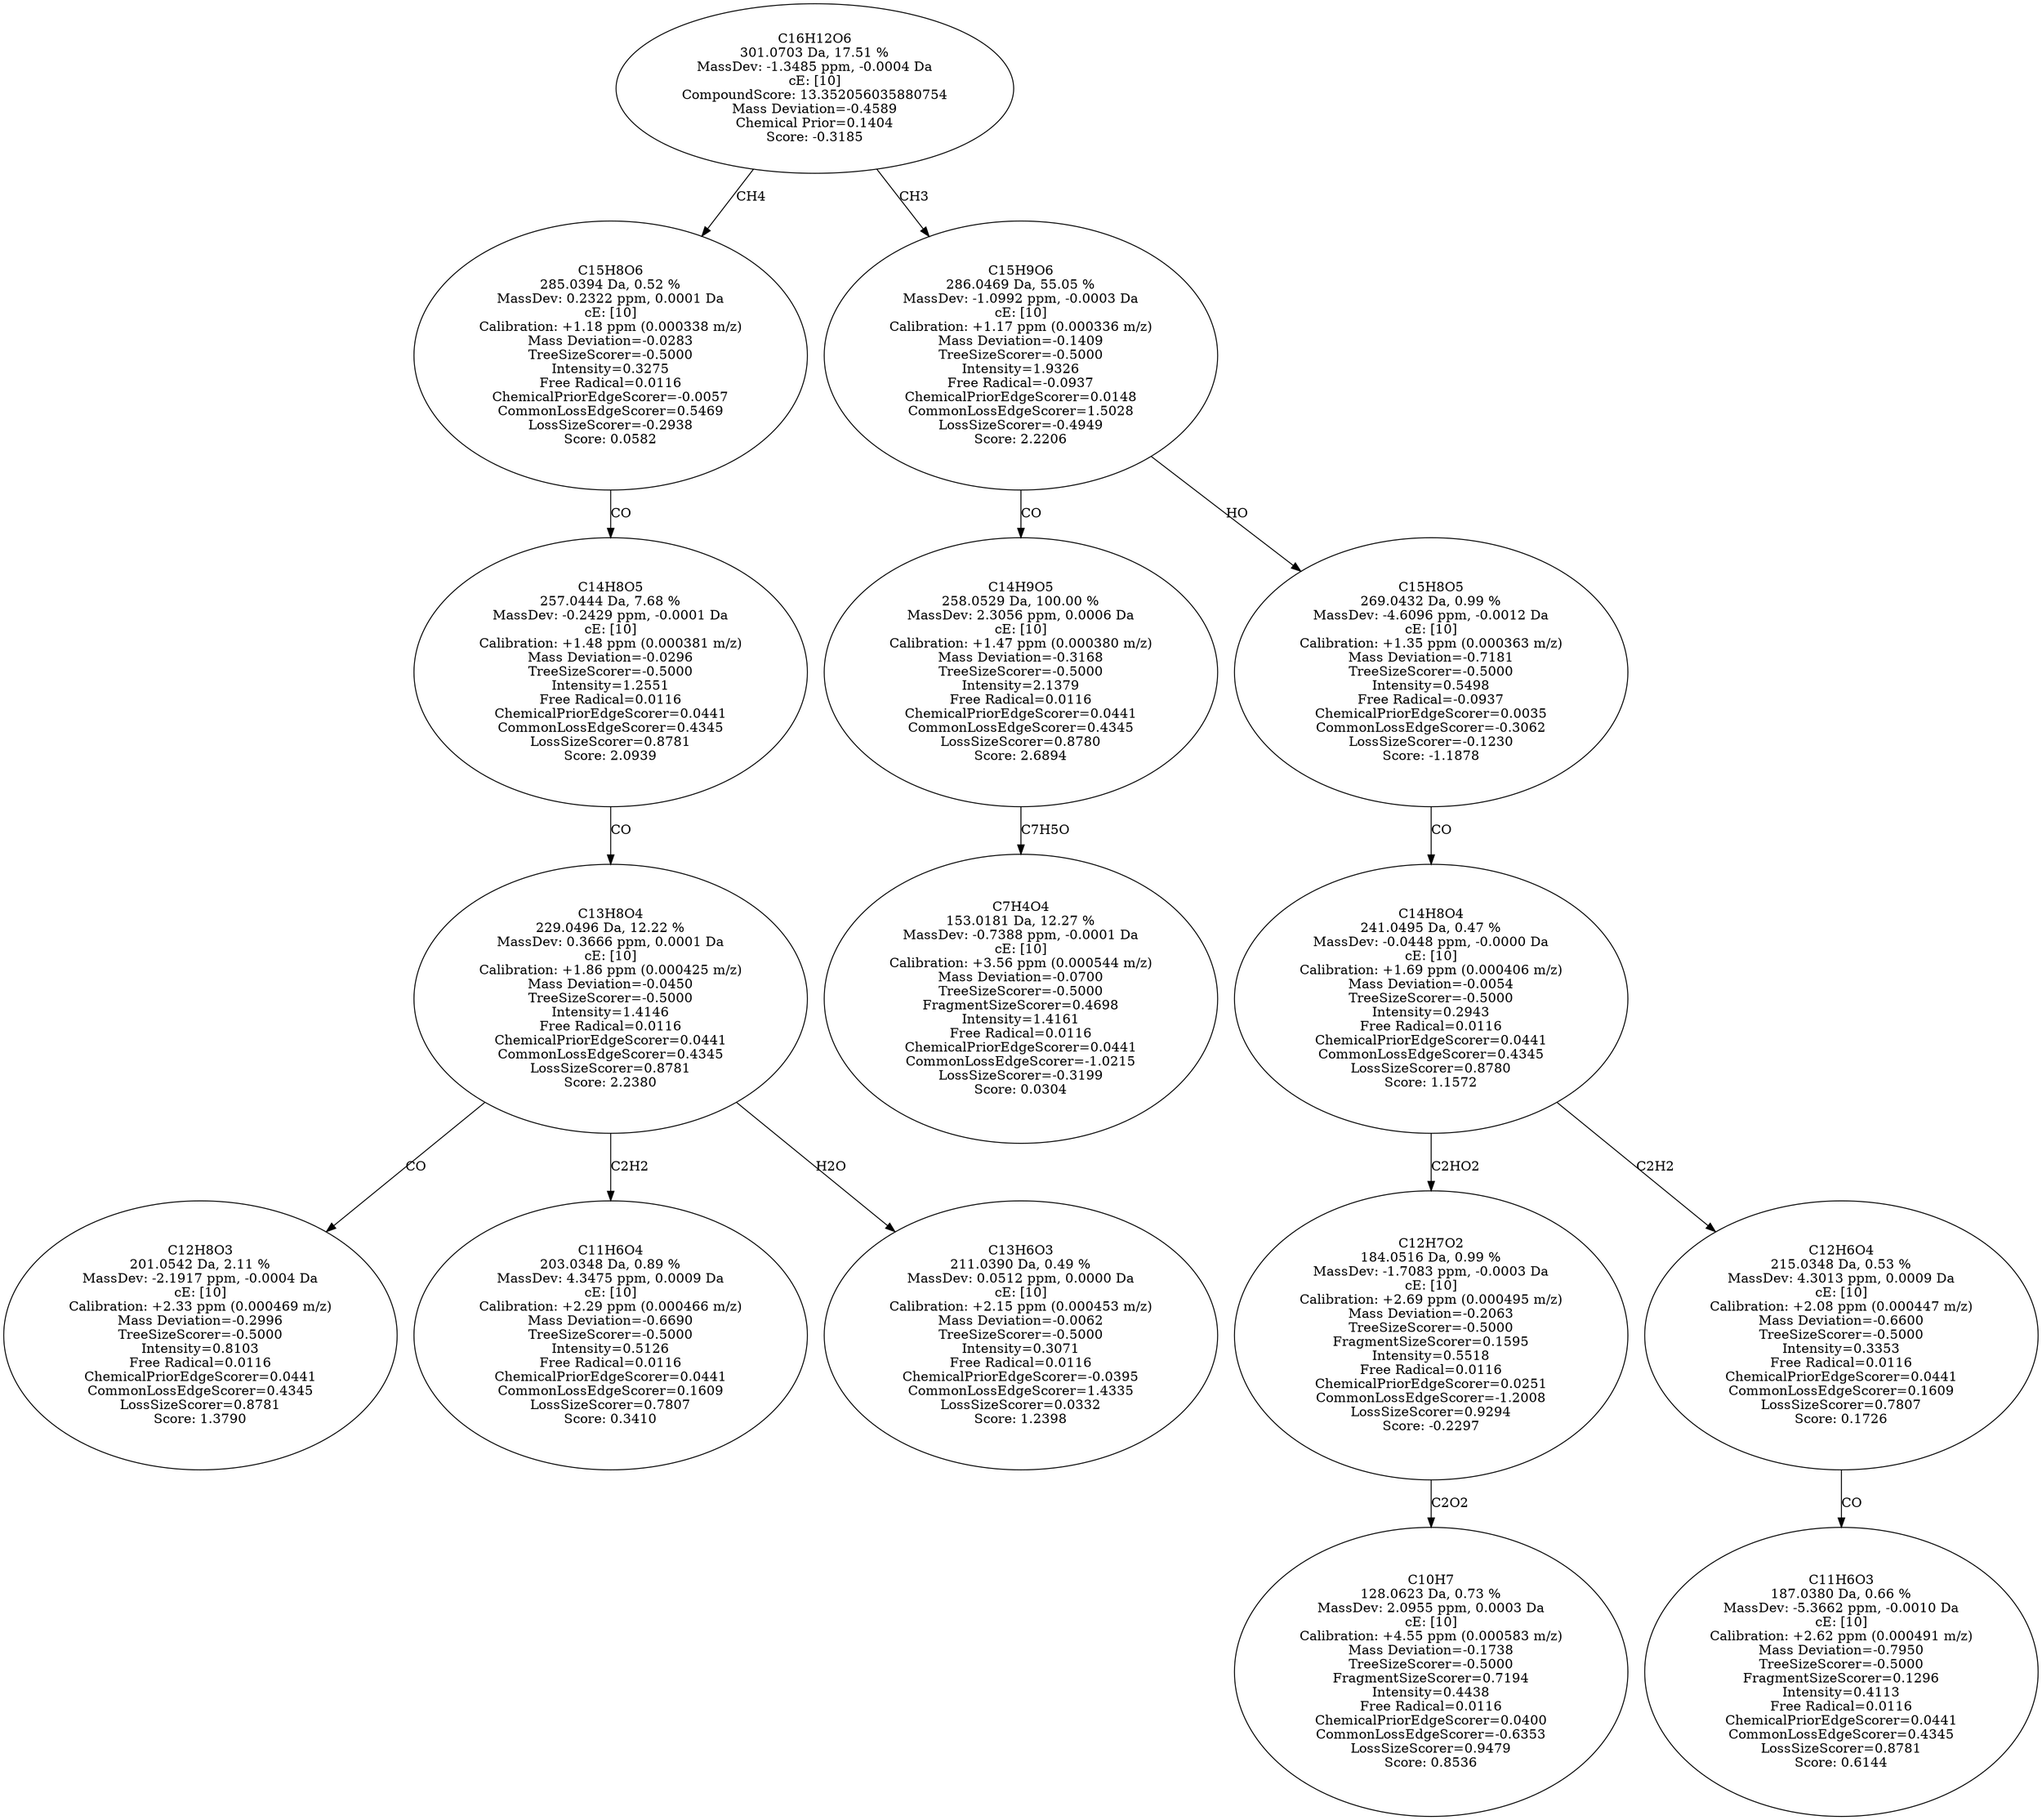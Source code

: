 strict digraph {
v1 [label="C12H8O3\n201.0542 Da, 2.11 %\nMassDev: -2.1917 ppm, -0.0004 Da\ncE: [10]\nCalibration: +2.33 ppm (0.000469 m/z)\nMass Deviation=-0.2996\nTreeSizeScorer=-0.5000\nIntensity=0.8103\nFree Radical=0.0116\nChemicalPriorEdgeScorer=0.0441\nCommonLossEdgeScorer=0.4345\nLossSizeScorer=0.8781\nScore: 1.3790"];
v2 [label="C11H6O4\n203.0348 Da, 0.89 %\nMassDev: 4.3475 ppm, 0.0009 Da\ncE: [10]\nCalibration: +2.29 ppm (0.000466 m/z)\nMass Deviation=-0.6690\nTreeSizeScorer=-0.5000\nIntensity=0.5126\nFree Radical=0.0116\nChemicalPriorEdgeScorer=0.0441\nCommonLossEdgeScorer=0.1609\nLossSizeScorer=0.7807\nScore: 0.3410"];
v3 [label="C13H6O3\n211.0390 Da, 0.49 %\nMassDev: 0.0512 ppm, 0.0000 Da\ncE: [10]\nCalibration: +2.15 ppm (0.000453 m/z)\nMass Deviation=-0.0062\nTreeSizeScorer=-0.5000\nIntensity=0.3071\nFree Radical=0.0116\nChemicalPriorEdgeScorer=-0.0395\nCommonLossEdgeScorer=1.4335\nLossSizeScorer=0.0332\nScore: 1.2398"];
v4 [label="C13H8O4\n229.0496 Da, 12.22 %\nMassDev: 0.3666 ppm, 0.0001 Da\ncE: [10]\nCalibration: +1.86 ppm (0.000425 m/z)\nMass Deviation=-0.0450\nTreeSizeScorer=-0.5000\nIntensity=1.4146\nFree Radical=0.0116\nChemicalPriorEdgeScorer=0.0441\nCommonLossEdgeScorer=0.4345\nLossSizeScorer=0.8781\nScore: 2.2380"];
v5 [label="C14H8O5\n257.0444 Da, 7.68 %\nMassDev: -0.2429 ppm, -0.0001 Da\ncE: [10]\nCalibration: +1.48 ppm (0.000381 m/z)\nMass Deviation=-0.0296\nTreeSizeScorer=-0.5000\nIntensity=1.2551\nFree Radical=0.0116\nChemicalPriorEdgeScorer=0.0441\nCommonLossEdgeScorer=0.4345\nLossSizeScorer=0.8781\nScore: 2.0939"];
v6 [label="C15H8O6\n285.0394 Da, 0.52 %\nMassDev: 0.2322 ppm, 0.0001 Da\ncE: [10]\nCalibration: +1.18 ppm (0.000338 m/z)\nMass Deviation=-0.0283\nTreeSizeScorer=-0.5000\nIntensity=0.3275\nFree Radical=0.0116\nChemicalPriorEdgeScorer=-0.0057\nCommonLossEdgeScorer=0.5469\nLossSizeScorer=-0.2938\nScore: 0.0582"];
v7 [label="C7H4O4\n153.0181 Da, 12.27 %\nMassDev: -0.7388 ppm, -0.0001 Da\ncE: [10]\nCalibration: +3.56 ppm (0.000544 m/z)\nMass Deviation=-0.0700\nTreeSizeScorer=-0.5000\nFragmentSizeScorer=0.4698\nIntensity=1.4161\nFree Radical=0.0116\nChemicalPriorEdgeScorer=0.0441\nCommonLossEdgeScorer=-1.0215\nLossSizeScorer=-0.3199\nScore: 0.0304"];
v8 [label="C14H9O5\n258.0529 Da, 100.00 %\nMassDev: 2.3056 ppm, 0.0006 Da\ncE: [10]\nCalibration: +1.47 ppm (0.000380 m/z)\nMass Deviation=-0.3168\nTreeSizeScorer=-0.5000\nIntensity=2.1379\nFree Radical=0.0116\nChemicalPriorEdgeScorer=0.0441\nCommonLossEdgeScorer=0.4345\nLossSizeScorer=0.8780\nScore: 2.6894"];
v9 [label="C10H7\n128.0623 Da, 0.73 %\nMassDev: 2.0955 ppm, 0.0003 Da\ncE: [10]\nCalibration: +4.55 ppm (0.000583 m/z)\nMass Deviation=-0.1738\nTreeSizeScorer=-0.5000\nFragmentSizeScorer=0.7194\nIntensity=0.4438\nFree Radical=0.0116\nChemicalPriorEdgeScorer=0.0400\nCommonLossEdgeScorer=-0.6353\nLossSizeScorer=0.9479\nScore: 0.8536"];
v10 [label="C12H7O2\n184.0516 Da, 0.99 %\nMassDev: -1.7083 ppm, -0.0003 Da\ncE: [10]\nCalibration: +2.69 ppm (0.000495 m/z)\nMass Deviation=-0.2063\nTreeSizeScorer=-0.5000\nFragmentSizeScorer=0.1595\nIntensity=0.5518\nFree Radical=0.0116\nChemicalPriorEdgeScorer=0.0251\nCommonLossEdgeScorer=-1.2008\nLossSizeScorer=0.9294\nScore: -0.2297"];
v11 [label="C11H6O3\n187.0380 Da, 0.66 %\nMassDev: -5.3662 ppm, -0.0010 Da\ncE: [10]\nCalibration: +2.62 ppm (0.000491 m/z)\nMass Deviation=-0.7950\nTreeSizeScorer=-0.5000\nFragmentSizeScorer=0.1296\nIntensity=0.4113\nFree Radical=0.0116\nChemicalPriorEdgeScorer=0.0441\nCommonLossEdgeScorer=0.4345\nLossSizeScorer=0.8781\nScore: 0.6144"];
v12 [label="C12H6O4\n215.0348 Da, 0.53 %\nMassDev: 4.3013 ppm, 0.0009 Da\ncE: [10]\nCalibration: +2.08 ppm (0.000447 m/z)\nMass Deviation=-0.6600\nTreeSizeScorer=-0.5000\nIntensity=0.3353\nFree Radical=0.0116\nChemicalPriorEdgeScorer=0.0441\nCommonLossEdgeScorer=0.1609\nLossSizeScorer=0.7807\nScore: 0.1726"];
v13 [label="C14H8O4\n241.0495 Da, 0.47 %\nMassDev: -0.0448 ppm, -0.0000 Da\ncE: [10]\nCalibration: +1.69 ppm (0.000406 m/z)\nMass Deviation=-0.0054\nTreeSizeScorer=-0.5000\nIntensity=0.2943\nFree Radical=0.0116\nChemicalPriorEdgeScorer=0.0441\nCommonLossEdgeScorer=0.4345\nLossSizeScorer=0.8780\nScore: 1.1572"];
v14 [label="C15H8O5\n269.0432 Da, 0.99 %\nMassDev: -4.6096 ppm, -0.0012 Da\ncE: [10]\nCalibration: +1.35 ppm (0.000363 m/z)\nMass Deviation=-0.7181\nTreeSizeScorer=-0.5000\nIntensity=0.5498\nFree Radical=-0.0937\nChemicalPriorEdgeScorer=0.0035\nCommonLossEdgeScorer=-0.3062\nLossSizeScorer=-0.1230\nScore: -1.1878"];
v15 [label="C15H9O6\n286.0469 Da, 55.05 %\nMassDev: -1.0992 ppm, -0.0003 Da\ncE: [10]\nCalibration: +1.17 ppm (0.000336 m/z)\nMass Deviation=-0.1409\nTreeSizeScorer=-0.5000\nIntensity=1.9326\nFree Radical=-0.0937\nChemicalPriorEdgeScorer=0.0148\nCommonLossEdgeScorer=1.5028\nLossSizeScorer=-0.4949\nScore: 2.2206"];
v16 [label="C16H12O6\n301.0703 Da, 17.51 %\nMassDev: -1.3485 ppm, -0.0004 Da\ncE: [10]\nCompoundScore: 13.352056035880754\nMass Deviation=-0.4589\nChemical Prior=0.1404\nScore: -0.3185"];
v4 -> v1 [label="CO"];
v4 -> v2 [label="C2H2"];
v4 -> v3 [label="H2O"];
v5 -> v4 [label="CO"];
v6 -> v5 [label="CO"];
v16 -> v6 [label="CH4"];
v8 -> v7 [label="C7H5O"];
v15 -> v8 [label="CO"];
v10 -> v9 [label="C2O2"];
v13 -> v10 [label="C2HO2"];
v12 -> v11 [label="CO"];
v13 -> v12 [label="C2H2"];
v14 -> v13 [label="CO"];
v15 -> v14 [label="HO"];
v16 -> v15 [label="CH3"];
}